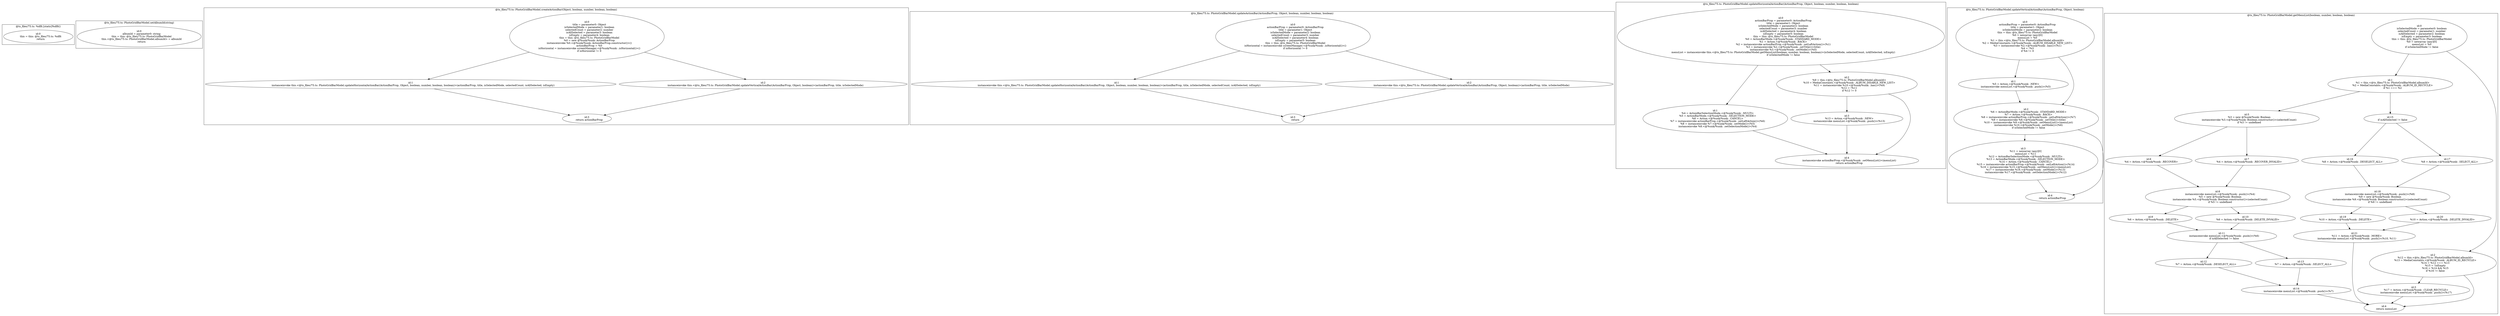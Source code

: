 digraph "75.ts" {
subgraph "cluster_@ts_files/75.ts: %dflt.[static]%dflt()" {
  label="@ts_files/75.ts: %dflt.[static]%dflt()";
  Node33280 [label="id:0
      this = this: @ts_files/75.ts: %dflt
      return"];
}
subgraph "cluster_@ts_files/75.ts: PhotoGridBarModel.setAlbumId(string)" {
  label="@ts_files/75.ts: PhotoGridBarModel.setAlbumId(string)";
  Node49210 [label="id:0
      albumId = parameter0: string
      this = this: @ts_files/75.ts: PhotoGridBarModel
      this.<@ts_files/75.ts: PhotoGridBarModel.albumId> = albumId
      return"];
}
subgraph "cluster_@ts_files/75.ts: PhotoGridBarModel.createActionBar(Object, boolean, number, boolean, boolean)" {
  label="@ts_files/75.ts: PhotoGridBarModel.createActionBar(Object, boolean, number, boolean, boolean)";
  Node85270 [label="id:0
      title = parameter0: Object
      isSelectedMode = parameter1: boolean
      selectedCount = parameter2: number
      isAllSelected = parameter3: boolean
      isEmpty = parameter4: boolean
      this = this: @ts_files/75.ts: PhotoGridBarModel
      %0 = new @%unk/%unk: ActionBarProp
      instanceinvoke %0.<@%unk/%unk: ActionBarProp.constructor()>()
      actionBarProp = %0
      isHorizontal = instanceinvoke screenManager.<@%unk/%unk: .isHorizontal()>()
      if isHorizontal != 0"];
  Node85271 [label="id:1
      instanceinvoke this.<@ts_files/75.ts: PhotoGridBarModel.updateHorizontalActionBar(ActionBarProp, Object, boolean, number, boolean, boolean)>(actionBarProp, title, isSelectedMode, selectedCount, isAllSelected, isEmpty)"];
  Node85272 [label="id:2
      instanceinvoke this.<@ts_files/75.ts: PhotoGridBarModel.updateVerticalActionBar(ActionBarProp, Object, boolean)>(actionBarProp, title, isSelectedMode)"];
  Node85273 [label="id:3
      return actionBarProp"];
  Node85270 -> Node85271;
  Node85270 -> Node85272;
  Node85271 -> Node85273;
  Node85272 -> Node85273;
}
subgraph "cluster_@ts_files/75.ts: PhotoGridBarModel.updateActionBar(ActionBarProp, Object, boolean, number, boolean, boolean)" {
  label="@ts_files/75.ts: PhotoGridBarModel.updateActionBar(ActionBarProp, Object, boolean, number, boolean, boolean)";
  Node99180 [label="id:0
      actionBarProp = parameter0: ActionBarProp
      title = parameter1: Object
      isSelectedMode = parameter2: boolean
      selectedCount = parameter3: number
      isAllSelected = parameter4: boolean
      isEmpty = parameter5: boolean
      this = this: @ts_files/75.ts: PhotoGridBarModel
      isHorizontal = instanceinvoke screenManager.<@%unk/%unk: .isHorizontal()>()
      if isHorizontal != 0"];
  Node99181 [label="id:1
      instanceinvoke this.<@ts_files/75.ts: PhotoGridBarModel.updateHorizontalActionBar(ActionBarProp, Object, boolean, number, boolean, boolean)>(actionBarProp, title, isSelectedMode, selectedCount, isAllSelected, isEmpty)"];
  Node99182 [label="id:2
      instanceinvoke this.<@ts_files/75.ts: PhotoGridBarModel.updateVerticalActionBar(ActionBarProp, Object, boolean)>(actionBarProp, title, isSelectedMode)"];
  Node99183 [label="id:3
      return"];
  Node99180 -> Node99181;
  Node99180 -> Node99182;
  Node99181 -> Node99183;
  Node99182 -> Node99183;
}
subgraph "cluster_@ts_files/75.ts: PhotoGridBarModel.updateHorizontalActionBar(ActionBarProp, Object, boolean, number, boolean, boolean)" {
  label="@ts_files/75.ts: PhotoGridBarModel.updateHorizontalActionBar(ActionBarProp, Object, boolean, number, boolean, boolean)";
  Node109840 [label="id:0
      actionBarProp = parameter0: ActionBarProp
      title = parameter1: Object
      isSelectedMode = parameter2: boolean
      selectedCount = parameter3: number
      isAllSelected = parameter4: boolean
      isEmpty = parameter5: boolean
      this = this: @ts_files/75.ts: PhotoGridBarModel
      %0 = ActionBarMode.<@%unk/%unk: .STANDARD_MODE>
      %1 = Action.<@%unk/%unk: .BACK>
      %2 = instanceinvoke actionBarProp.<@%unk/%unk: .setLeftAction()>(%1)
      %3 = instanceinvoke %2.<@%unk/%unk: .setTitle()>(title)
      instanceinvoke %3.<@%unk/%unk: .setMode()>(%0)
      menuList = instanceinvoke this.<@ts_files/75.ts: PhotoGridBarModel.getMenuList(boolean, number, boolean, boolean)>(isSelectedMode, selectedCount, isAllSelected, isEmpty)
      if isSelectedMode != false"];
  Node109841 [label="id:1
      %4 = ActionBarSelectionMode.<@%unk/%unk: .MULTI>
      %5 = ActionBarMode.<@%unk/%unk: .SELECTION_MODE>
      %6 = Action.<@%unk/%unk: .CANCEL>
      %7 = instanceinvoke actionBarProp.<@%unk/%unk: .setLeftAction()>(%6)
      %8 = instanceinvoke %7.<@%unk/%unk: .setMode()>(%5)
      instanceinvoke %8.<@%unk/%unk: .setSelectionMode()>(%4)"];
  Node109842 [label="id:2
      %9 = this.<@ts_files/75.ts: PhotoGridBarModel.albumId>
      %10 = MediaConstants.<@%unk/%unk: .ALBUM_DISABLE_NEW_LIST>
      %11 = instanceinvoke %10.<@%unk/%unk: .has()>(%9)
      %12 = !%11
      if %12 != 0"];
  Node109843 [label="id:3
      %13 = Action.<@%unk/%unk: .NEW>
      instanceinvoke menuList.<@%unk/%unk: .push()>(%13)"];
  Node109844 [label="id:4
      instanceinvoke actionBarProp.<@%unk/%unk: .setMenuList()>(menuList)
      return actionBarProp"];
  Node109840 -> Node109841;
  Node109840 -> Node109842;
  Node109841 -> Node109844;
  Node109842 -> Node109843;
  Node109842 -> Node109844;
  Node109843 -> Node109844;
}
subgraph "cluster_@ts_files/75.ts: PhotoGridBarModel.updateVerticalActionBar(ActionBarProp, Object, boolean)" {
  label="@ts_files/75.ts: PhotoGridBarModel.updateVerticalActionBar(ActionBarProp, Object, boolean)";
  Node83950 [label="id:0
      actionBarProp = parameter0: ActionBarProp
      title = parameter1: Object
      isSelectedMode = parameter2: boolean
      this = this: @ts_files/75.ts: PhotoGridBarModel
      %0 = newarray (any)[0]
      menuList = %0
      %1 = this.<@ts_files/75.ts: PhotoGridBarModel.albumId>
      %2 = MediaConstants.<@%unk/%unk: .ALBUM_DISABLE_NEW_LIST>
      %3 = instanceinvoke %2.<@%unk/%unk: .has()>(%1)
      %4 = !%3
      if %4 != 0"];
  Node83951 [label="id:1
      %5 = Action.<@%unk/%unk: .NEW>
      instanceinvoke menuList.<@%unk/%unk: .push()>(%5)"];
  Node83952 [label="id:2
      %6 = ActionBarMode.<@%unk/%unk: .STANDARD_MODE>
      %7 = Action.<@%unk/%unk: .BACK>
      %8 = instanceinvoke actionBarProp.<@%unk/%unk: .setLeftAction()>(%7)
      %9 = instanceinvoke %8.<@%unk/%unk: .setTitle()>(title)
      %10 = instanceinvoke %9.<@%unk/%unk: .setMenuList()>(menuList)
      instanceinvoke %10.<@%unk/%unk: .setMode()>(%6)
      if isSelectedMode != false"];
  Node83953 [label="id:3
      %11 = newarray (any)[0]
      menuList = %11
      %12 = ActionBarSelectionMode.<@%unk/%unk: .MULTI>
      %13 = ActionBarMode.<@%unk/%unk: .SELECTION_MODE>
      %14 = Action.<@%unk/%unk: .CANCEL>
      %15 = instanceinvoke actionBarProp.<@%unk/%unk: .setLeftAction()>(%14)
      %16 = instanceinvoke %15.<@%unk/%unk: .setMenuList()>(menuList)
      %17 = instanceinvoke %16.<@%unk/%unk: .setMode()>(%13)
      instanceinvoke %17.<@%unk/%unk: .setSelectionMode()>(%12)"];
  Node83954 [label="id:4
      return actionBarProp"];
  Node83950 -> Node83951;
  Node83950 -> Node83952;
  Node83951 -> Node83952;
  Node83952 -> Node83953;
  Node83952 -> Node83954;
  Node83953 -> Node83954;
}
subgraph "cluster_@ts_files/75.ts: PhotoGridBarModel.getMenuList(boolean, number, boolean, boolean)" {
  label="@ts_files/75.ts: PhotoGridBarModel.getMenuList(boolean, number, boolean, boolean)";
  Node74780 [label="id:0
      isSelectedMode = parameter0: boolean
      selectedCount = parameter1: number
      isAllSelected = parameter2: boolean
      isEmpty = parameter3: boolean
      this = this: @ts_files/75.ts: PhotoGridBarModel
      %0 = newarray (any)[0]
      menuList = %0
      if isSelectedMode != false"];
  Node74781 [label="id:1
      %1 = this.<@ts_files/75.ts: PhotoGridBarModel.albumId>
      %2 = MediaConstants.<@%unk/%unk: .ALBUM_ID_RECYCLE>
      if %1 === %2"];
  Node74782 [label="id:2
      %12 = this.<@ts_files/75.ts: PhotoGridBarModel.albumId>
      %13 = MediaConstants.<@%unk/%unk: .ALBUM_ID_RECYCLE>
      %14 = %12 === %13
      %15 = !isEmpty
      %16 = %14 && %15
      if %16 != false"];
  Node74783 [label="id:3
      %17 = Action.<@%unk/%unk: .CLEAR_RECYCLE>
      instanceinvoke menuList.<@%unk/%unk: .push()>(%17)"];
  Node74784 [label="id:4
      return menuList"];
  Node74785 [label="id:5
      %3 = new @%unk/%unk: Boolean
      instanceinvoke %3.<@%unk/%unk: Boolean.constructor()>(selectedCount)
      if %3 != undefined"];
  Node74786 [label="id:6
      %4 = Action.<@%unk/%unk: .RECOVER>"];
  Node74787 [label="id:7
      %4 = Action.<@%unk/%unk: .RECOVER_INVALID>"];
  Node74788 [label="id:8
      instanceinvoke menuList.<@%unk/%unk: .push()>(%4)
      %5 = new @%unk/%unk: Boolean
      instanceinvoke %5.<@%unk/%unk: Boolean.constructor()>(selectedCount)
      if %5 != undefined"];
  Node74789 [label="id:9
      %6 = Action.<@%unk/%unk: .DELETE>"];
  Node747810 [label="id:10
      %6 = Action.<@%unk/%unk: .DELETE_INVALID>"];
  Node747811 [label="id:11
      instanceinvoke menuList.<@%unk/%unk: .push()>(%6)
      if isAllSelected != false"];
  Node747812 [label="id:12
      %7 = Action.<@%unk/%unk: .DESELECT_ALL>"];
  Node747813 [label="id:13
      %7 = Action.<@%unk/%unk: .SELECT_ALL>"];
  Node747814 [label="id:14
      instanceinvoke menuList.<@%unk/%unk: .push()>(%7)"];
  Node747815 [label="id:15
      if isAllSelected != false"];
  Node747816 [label="id:16
      %8 = Action.<@%unk/%unk: .DESELECT_ALL>"];
  Node747817 [label="id:17
      %8 = Action.<@%unk/%unk: .SELECT_ALL>"];
  Node747818 [label="id:18
      instanceinvoke menuList.<@%unk/%unk: .push()>(%8)
      %9 = new @%unk/%unk: Boolean
      instanceinvoke %9.<@%unk/%unk: Boolean.constructor()>(selectedCount)
      if %9 != undefined"];
  Node747819 [label="id:19
      %10 = Action.<@%unk/%unk: .DELETE>"];
  Node747820 [label="id:20
      %10 = Action.<@%unk/%unk: .DELETE_INVALID>"];
  Node747821 [label="id:21
      %11 = Action.<@%unk/%unk: .MORE>
      instanceinvoke menuList.<@%unk/%unk: .push()>(%10, %11)"];
  Node74780 -> Node74781;
  Node74780 -> Node74782;
  Node74781 -> Node74785;
  Node74781 -> Node747815;
  Node74782 -> Node74783;
  Node74782 -> Node74784;
  Node74783 -> Node74784;
  Node74785 -> Node74786;
  Node74785 -> Node74787;
  Node74786 -> Node74788;
  Node74787 -> Node74788;
  Node74788 -> Node74789;
  Node74788 -> Node747810;
  Node74789 -> Node747811;
  Node747810 -> Node747811;
  Node747811 -> Node747812;
  Node747811 -> Node747813;
  Node747812 -> Node747814;
  Node747813 -> Node747814;
  Node747814 -> Node74784;
  Node747815 -> Node747816;
  Node747815 -> Node747817;
  Node747816 -> Node747818;
  Node747817 -> Node747818;
  Node747818 -> Node747819;
  Node747818 -> Node747820;
  Node747819 -> Node747821;
  Node747820 -> Node747821;
  Node747821 -> Node74784;
}
}
